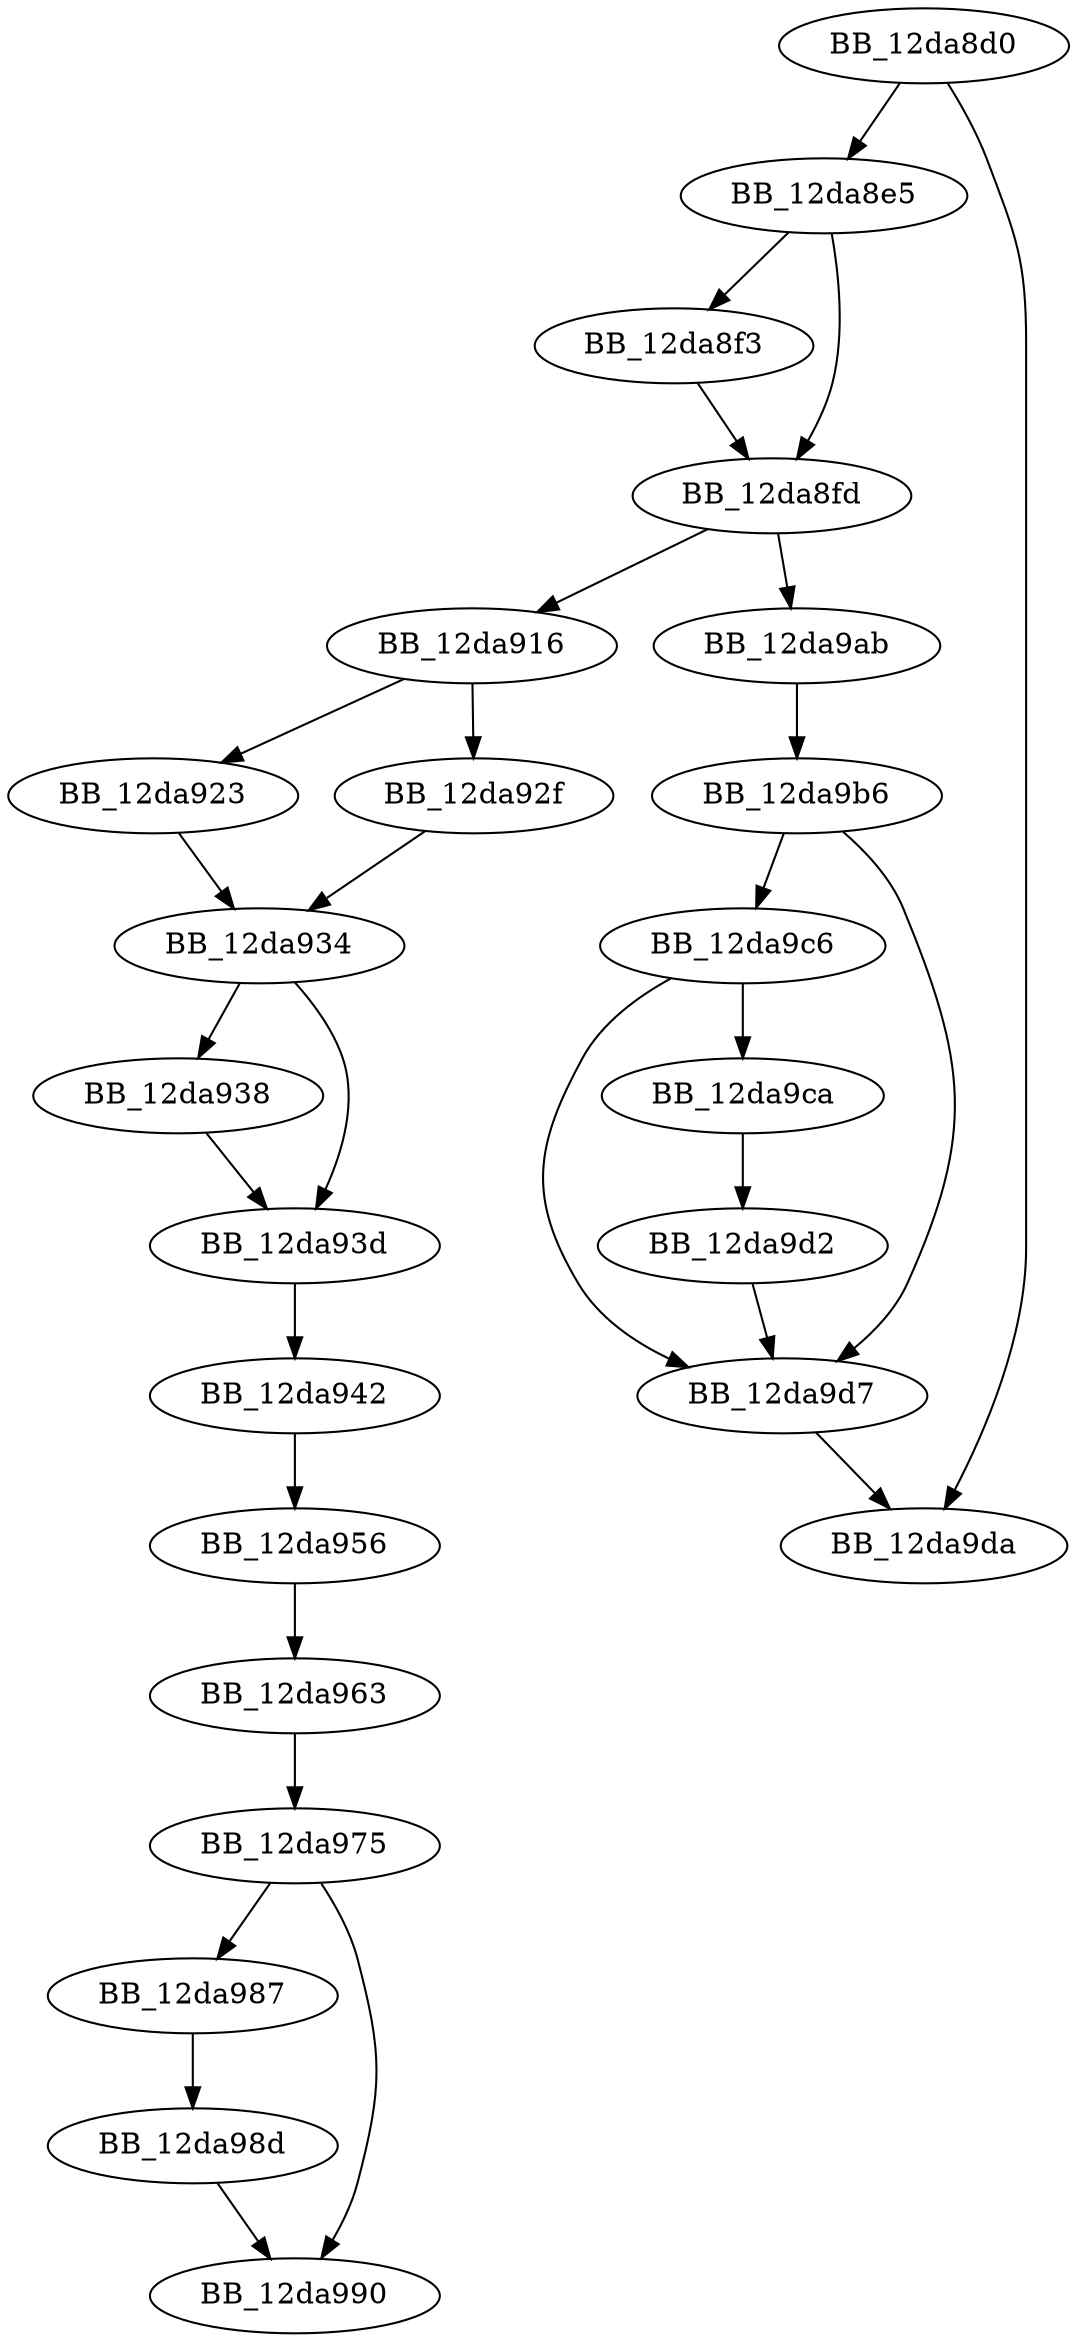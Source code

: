 DiGraph sub_12DA8D0{
BB_12da8d0->BB_12da8e5
BB_12da8d0->BB_12da9da
BB_12da8e5->BB_12da8f3
BB_12da8e5->BB_12da8fd
BB_12da8f3->BB_12da8fd
BB_12da8fd->BB_12da916
BB_12da8fd->BB_12da9ab
BB_12da916->BB_12da923
BB_12da916->BB_12da92f
BB_12da923->BB_12da934
BB_12da92f->BB_12da934
BB_12da934->BB_12da938
BB_12da934->BB_12da93d
BB_12da938->BB_12da93d
BB_12da93d->BB_12da942
BB_12da942->BB_12da956
BB_12da956->BB_12da963
BB_12da963->BB_12da975
BB_12da975->BB_12da987
BB_12da975->BB_12da990
BB_12da987->BB_12da98d
BB_12da98d->BB_12da990
BB_12da9ab->BB_12da9b6
BB_12da9b6->BB_12da9c6
BB_12da9b6->BB_12da9d7
BB_12da9c6->BB_12da9ca
BB_12da9c6->BB_12da9d7
BB_12da9ca->BB_12da9d2
BB_12da9d2->BB_12da9d7
BB_12da9d7->BB_12da9da
}
